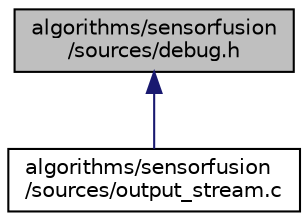 digraph "algorithms/sensorfusion/sources/debug.h"
{
  edge [fontname="Helvetica",fontsize="10",labelfontname="Helvetica",labelfontsize="10"];
  node [fontname="Helvetica",fontsize="10",shape=record];
  Node1 [label="algorithms/sensorfusion\l/sources/debug.h",height=0.2,width=0.4,color="black", fillcolor="grey75", style="filled", fontcolor="black"];
  Node1 -> Node2 [dir="back",color="midnightblue",fontsize="10",style="solid",fontname="Helvetica"];
  Node2 [label="algorithms/sensorfusion\l/sources/output_stream.c",height=0.2,width=0.4,color="black", fillcolor="white", style="filled",URL="$output__stream_8c.html",tooltip="Implements streaming function for the status subsystem. See status.h. "];
}
